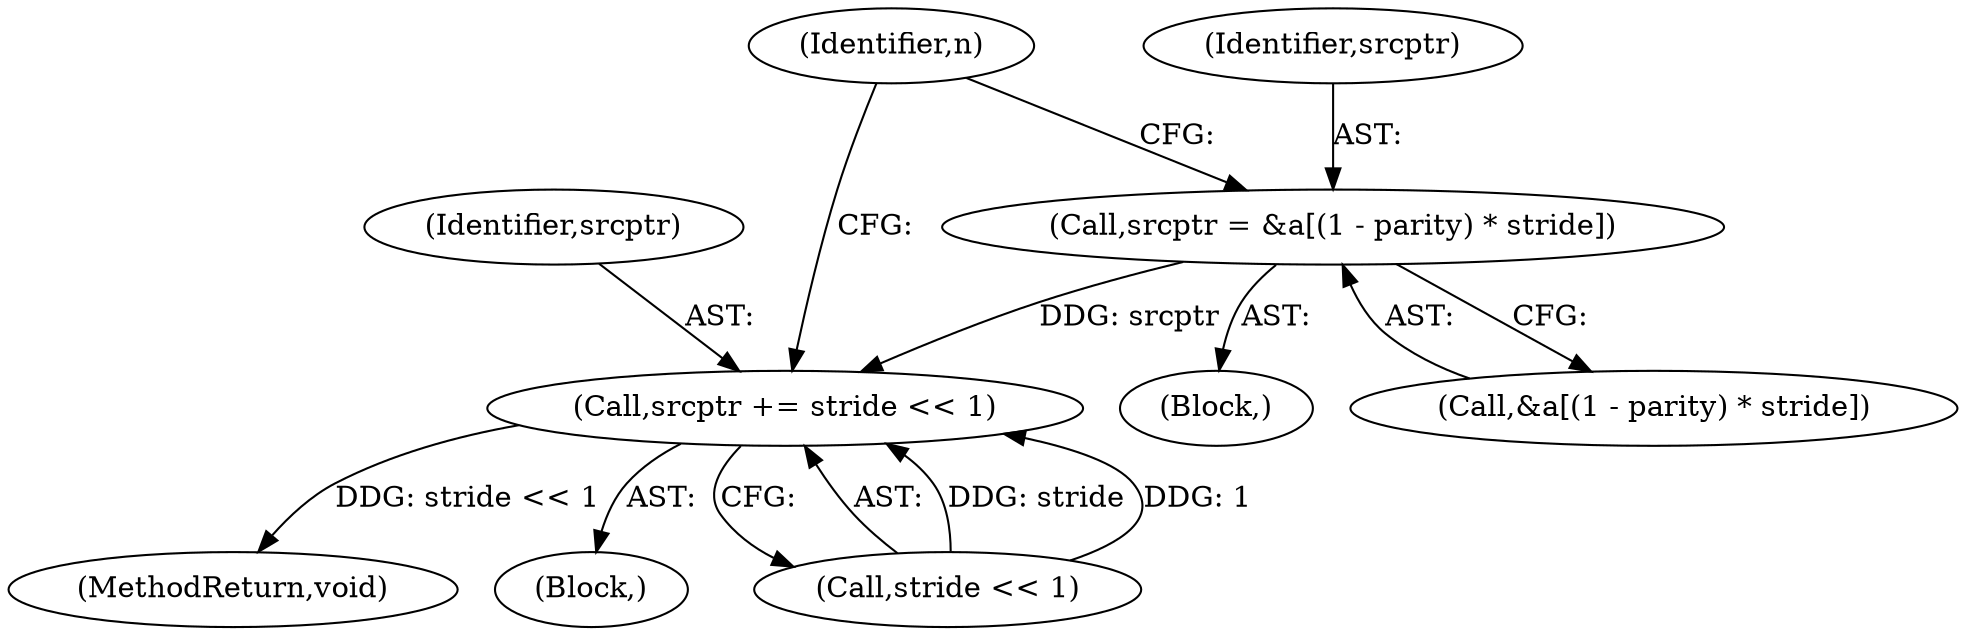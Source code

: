 digraph "0_jasper_4a59cfaf9ab3d48fca4a15c0d2674bf7138e3d1a_0@array" {
"1000169" [label="(Call,srcptr = &a[(1 - parity) * stride])"];
"1000192" [label="(Call,srcptr += stride << 1)"];
"1000281" [label="(MethodReturn,void)"];
"1000193" [label="(Identifier,srcptr)"];
"1000182" [label="(Identifier,n)"];
"1000184" [label="(Block,)"];
"1000170" [label="(Identifier,srcptr)"];
"1000171" [label="(Call,&a[(1 - parity) * stride])"];
"1000169" [label="(Call,srcptr = &a[(1 - parity) * stride])"];
"1000194" [label="(Call,stride << 1)"];
"1000192" [label="(Call,srcptr += stride << 1)"];
"1000148" [label="(Block,)"];
"1000169" -> "1000148"  [label="AST: "];
"1000169" -> "1000171"  [label="CFG: "];
"1000170" -> "1000169"  [label="AST: "];
"1000171" -> "1000169"  [label="AST: "];
"1000182" -> "1000169"  [label="CFG: "];
"1000169" -> "1000192"  [label="DDG: srcptr"];
"1000192" -> "1000184"  [label="AST: "];
"1000192" -> "1000194"  [label="CFG: "];
"1000193" -> "1000192"  [label="AST: "];
"1000194" -> "1000192"  [label="AST: "];
"1000182" -> "1000192"  [label="CFG: "];
"1000192" -> "1000281"  [label="DDG: stride << 1"];
"1000194" -> "1000192"  [label="DDG: stride"];
"1000194" -> "1000192"  [label="DDG: 1"];
}
